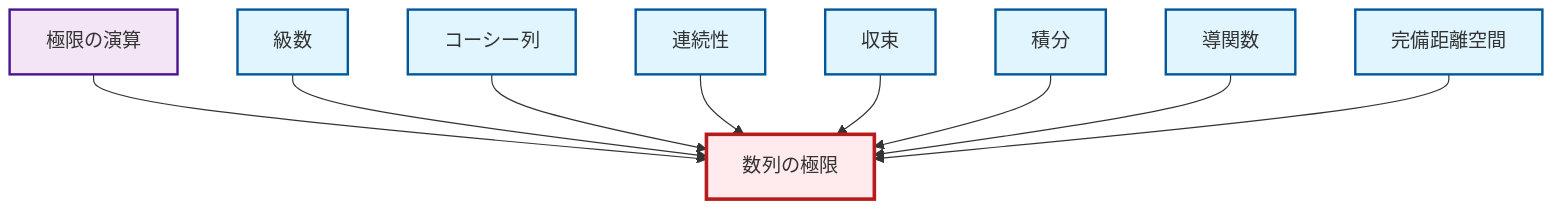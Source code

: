 graph TD
    classDef definition fill:#e1f5fe,stroke:#01579b,stroke-width:2px
    classDef theorem fill:#f3e5f5,stroke:#4a148c,stroke-width:2px
    classDef axiom fill:#fff3e0,stroke:#e65100,stroke-width:2px
    classDef example fill:#e8f5e9,stroke:#1b5e20,stroke-width:2px
    classDef current fill:#ffebee,stroke:#b71c1c,stroke-width:3px
    def-integral["積分"]:::definition
    thm-limit-arithmetic["極限の演算"]:::theorem
    def-series["級数"]:::definition
    def-convergence["収束"]:::definition
    def-limit["数列の極限"]:::definition
    def-complete-metric-space["完備距離空間"]:::definition
    def-continuity["連続性"]:::definition
    def-derivative["導関数"]:::definition
    def-cauchy-sequence["コーシー列"]:::definition
    thm-limit-arithmetic --> def-limit
    def-series --> def-limit
    def-cauchy-sequence --> def-limit
    def-continuity --> def-limit
    def-convergence --> def-limit
    def-integral --> def-limit
    def-derivative --> def-limit
    def-complete-metric-space --> def-limit
    class def-limit current